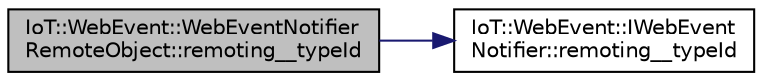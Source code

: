 digraph "IoT::WebEvent::WebEventNotifierRemoteObject::remoting__typeId"
{
 // LATEX_PDF_SIZE
  edge [fontname="Helvetica",fontsize="10",labelfontname="Helvetica",labelfontsize="10"];
  node [fontname="Helvetica",fontsize="10",shape=record];
  rankdir="LR";
  Node1 [label="IoT::WebEvent::WebEventNotifier\lRemoteObject::remoting__typeId",height=0.2,width=0.4,color="black", fillcolor="grey75", style="filled", fontcolor="black",tooltip=" "];
  Node1 -> Node2 [color="midnightblue",fontsize="10",style="solid"];
  Node2 [label="IoT::WebEvent::IWebEvent\lNotifier::remoting__typeId",height=0.2,width=0.4,color="black", fillcolor="white", style="filled",URL="$classIoT_1_1WebEvent_1_1IWebEventNotifier.html#a35fd13ebba72483b5bc50a75fafe082b",tooltip=" "];
}
